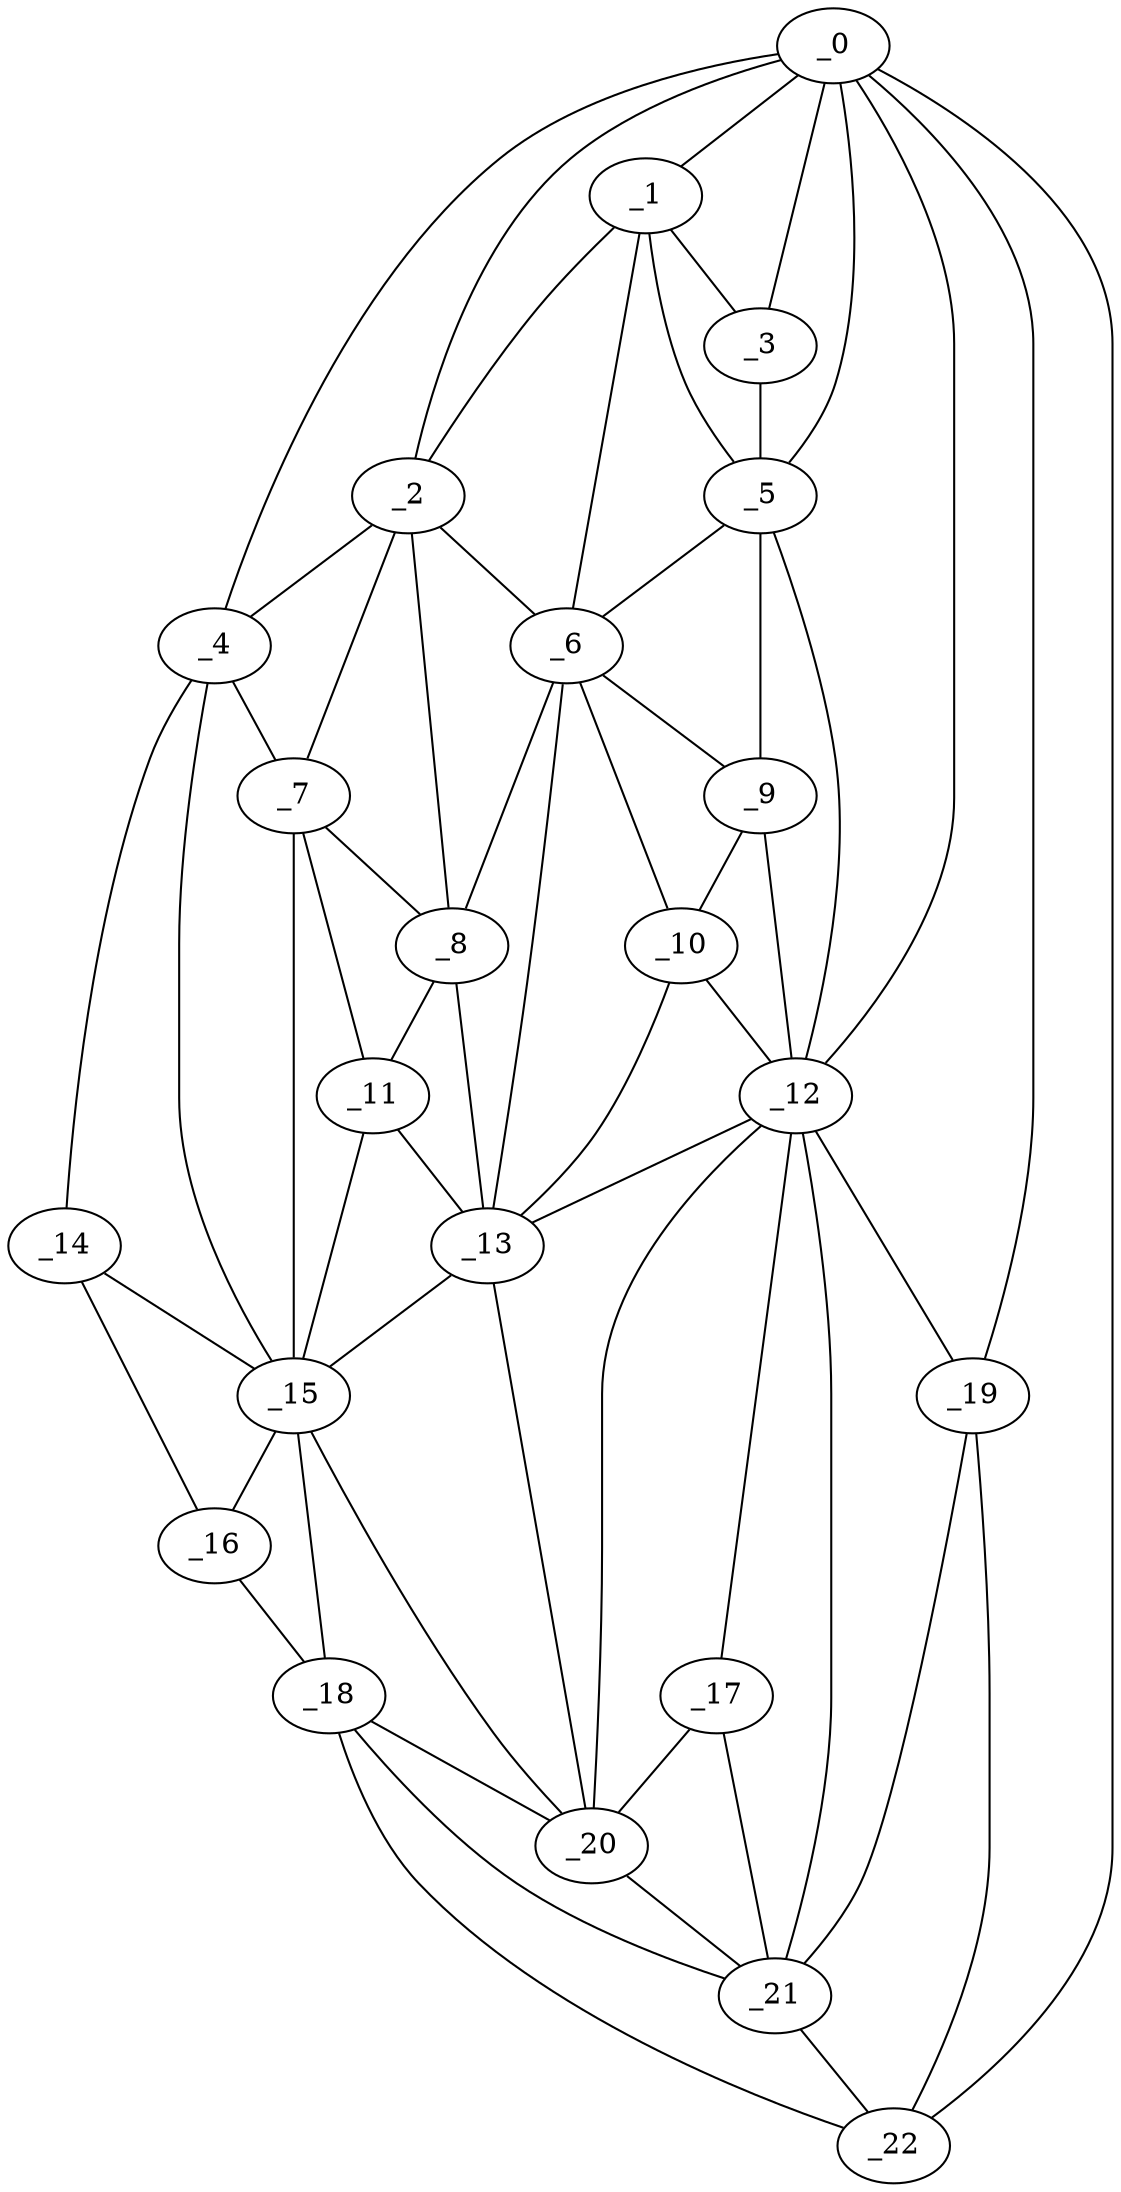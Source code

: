 graph "obj26__45.gxl" {
	_0	 [x=19,
		y=15];
	_1	 [x=34,
		y=65];
	_0 -- _1	 [valence=2];
	_2	 [x=34,
		y=81];
	_0 -- _2	 [valence=2];
	_3	 [x=35,
		y=58];
	_0 -- _3	 [valence=2];
	_4	 [x=37,
		y=104];
	_0 -- _4	 [valence=1];
	_5	 [x=39,
		y=57];
	_0 -- _5	 [valence=1];
	_12	 [x=54,
		y=60];
	_0 -- _12	 [valence=2];
	_19	 [x=109,
		y=22];
	_0 -- _19	 [valence=2];
	_22	 [x=112,
		y=14];
	_0 -- _22	 [valence=1];
	_1 -- _2	 [valence=2];
	_1 -- _3	 [valence=1];
	_1 -- _5	 [valence=2];
	_6	 [x=40,
		y=69];
	_1 -- _6	 [valence=2];
	_2 -- _4	 [valence=2];
	_2 -- _6	 [valence=2];
	_7	 [x=41,
		y=92];
	_2 -- _7	 [valence=2];
	_8	 [x=43,
		y=83];
	_2 -- _8	 [valence=2];
	_3 -- _5	 [valence=2];
	_4 -- _7	 [valence=2];
	_14	 [x=55,
		y=116];
	_4 -- _14	 [valence=1];
	_15	 [x=56,
		y=90];
	_4 -- _15	 [valence=2];
	_5 -- _6	 [valence=1];
	_9	 [x=46,
		y=62];
	_5 -- _9	 [valence=2];
	_5 -- _12	 [valence=2];
	_6 -- _8	 [valence=2];
	_6 -- _9	 [valence=2];
	_10	 [x=46,
		y=66];
	_6 -- _10	 [valence=2];
	_13	 [x=54,
		y=70];
	_6 -- _13	 [valence=2];
	_7 -- _8	 [valence=1];
	_11	 [x=50,
		y=84];
	_7 -- _11	 [valence=2];
	_7 -- _15	 [valence=2];
	_8 -- _11	 [valence=2];
	_8 -- _13	 [valence=2];
	_9 -- _10	 [valence=2];
	_9 -- _12	 [valence=2];
	_10 -- _12	 [valence=2];
	_10 -- _13	 [valence=2];
	_11 -- _13	 [valence=2];
	_11 -- _15	 [valence=2];
	_12 -- _13	 [valence=2];
	_17	 [x=108,
		y=52];
	_12 -- _17	 [valence=1];
	_12 -- _19	 [valence=2];
	_20	 [x=109,
		y=59];
	_12 -- _20	 [valence=2];
	_21	 [x=111,
		y=29];
	_12 -- _21	 [valence=2];
	_13 -- _15	 [valence=2];
	_13 -- _20	 [valence=1];
	_14 -- _15	 [valence=2];
	_16	 [x=73,
		y=117];
	_14 -- _16	 [valence=1];
	_15 -- _16	 [valence=1];
	_18	 [x=108,
		y=104];
	_15 -- _18	 [valence=1];
	_15 -- _20	 [valence=2];
	_16 -- _18	 [valence=1];
	_17 -- _20	 [valence=2];
	_17 -- _21	 [valence=2];
	_18 -- _20	 [valence=2];
	_18 -- _21	 [valence=1];
	_18 -- _22	 [valence=1];
	_19 -- _21	 [valence=2];
	_19 -- _22	 [valence=2];
	_20 -- _21	 [valence=1];
	_21 -- _22	 [valence=2];
}
